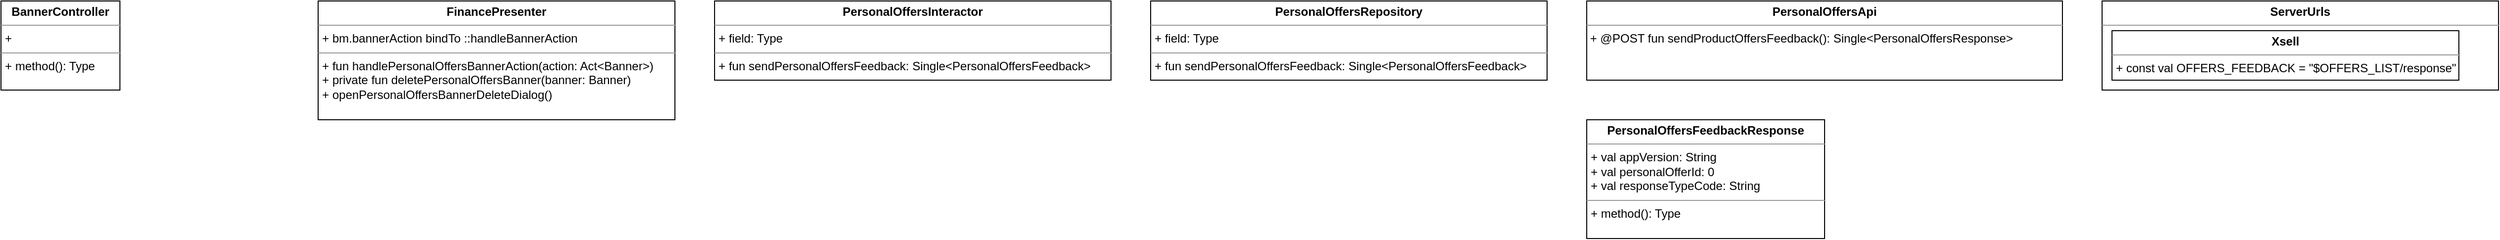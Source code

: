 <mxfile version="15.7.0" type="github">
  <diagram id="CVC5UQzUwzrO2WIwb1ZE" name="Page-1">
    <mxGraphModel dx="3735" dy="643" grid="1" gridSize="10" guides="1" tooltips="1" connect="1" arrows="1" fold="1" page="1" pageScale="1" pageWidth="850" pageHeight="1100" math="0" shadow="0">
      <root>
        <mxCell id="0" />
        <mxCell id="1" parent="0" />
        <mxCell id="-hRkrZRnp3cmWlsL1y4h-1" value="&lt;p style=&quot;margin: 0px ; margin-top: 4px ; text-align: center&quot;&gt;&lt;b&gt;BannerController&lt;/b&gt;&lt;/p&gt;&lt;hr size=&quot;1&quot;&gt;&lt;p style=&quot;margin: 0px ; margin-left: 4px&quot;&gt;+ &lt;br&gt;&lt;/p&gt;&lt;hr size=&quot;1&quot;&gt;&lt;p style=&quot;margin: 0px ; margin-left: 4px&quot;&gt;+ method(): Type&lt;/p&gt;" style="verticalAlign=top;align=left;overflow=fill;fontSize=12;fontFamily=Helvetica;html=1;" vertex="1" parent="1">
          <mxGeometry x="-1720" y="360" width="120" height="90" as="geometry" />
        </mxCell>
        <mxCell id="-hRkrZRnp3cmWlsL1y4h-2" value="&lt;p style=&quot;margin: 0px ; margin-top: 4px ; text-align: center&quot;&gt;&lt;b&gt;ServerUrls&lt;/b&gt;&lt;/p&gt;&lt;hr size=&quot;1&quot;&gt;&lt;p style=&quot;margin: 0px ; margin-left: 4px&quot;&gt;&lt;br&gt;&lt;/p&gt;" style="verticalAlign=top;align=left;overflow=fill;fontSize=12;fontFamily=Helvetica;html=1;" vertex="1" parent="1">
          <mxGeometry x="400" y="360" width="400" height="90" as="geometry" />
        </mxCell>
        <mxCell id="-hRkrZRnp3cmWlsL1y4h-3" value="&lt;p style=&quot;margin: 0px ; margin-top: 4px ; text-align: center&quot;&gt;&lt;b&gt;Xsell&lt;/b&gt;&lt;/p&gt;&lt;hr size=&quot;1&quot;&gt;&lt;p style=&quot;margin: 0px ; margin-left: 4px&quot;&gt;+ const val OFFERS_FEEDBACK = &quot;$OFFERS_LIST/response&quot;&lt;br&gt;&lt;/p&gt;&lt;hr size=&quot;1&quot;&gt;" style="verticalAlign=top;align=left;overflow=fill;fontSize=12;fontFamily=Helvetica;html=1;" vertex="1" parent="1">
          <mxGeometry x="410" y="390" width="350" height="50" as="geometry" />
        </mxCell>
        <mxCell id="-hRkrZRnp3cmWlsL1y4h-4" value="&lt;p style=&quot;margin: 0px ; margin-top: 4px ; text-align: center&quot;&gt;&lt;b&gt;PersonalOffersApi&lt;/b&gt;&lt;/p&gt;&lt;hr size=&quot;1&quot;&gt;&amp;nbsp;+ @POST fun sendProductOffersFeedback(): Single&amp;lt;PersonalOffersResponse&amp;gt;" style="verticalAlign=top;align=left;overflow=fill;fontSize=12;fontFamily=Helvetica;html=1;" vertex="1" parent="1">
          <mxGeometry x="-120" y="360" width="480" height="80" as="geometry" />
        </mxCell>
        <mxCell id="-hRkrZRnp3cmWlsL1y4h-5" value="&lt;p style=&quot;margin: 0px ; margin-top: 4px ; text-align: center&quot;&gt;&lt;b&gt;PersonalOffersFeedbackResponse&lt;/b&gt;&lt;/p&gt;&lt;hr size=&quot;1&quot;&gt;&lt;p style=&quot;margin: 0px ; margin-left: 4px&quot;&gt;+ val appVersion: String&lt;/p&gt;&lt;p style=&quot;margin: 0px ; margin-left: 4px&quot;&gt;+ val personalOfferId: 0&lt;/p&gt;&lt;p style=&quot;margin: 0px ; margin-left: 4px&quot;&gt;+ val responseTypeCode: String&lt;br&gt;&lt;/p&gt;&lt;hr size=&quot;1&quot;&gt;&lt;p style=&quot;margin: 0px ; margin-left: 4px&quot;&gt;+ method(): Type&lt;/p&gt;" style="verticalAlign=top;align=left;overflow=fill;fontSize=12;fontFamily=Helvetica;html=1;" vertex="1" parent="1">
          <mxGeometry x="-120" y="480" width="240" height="120" as="geometry" />
        </mxCell>
        <mxCell id="-hRkrZRnp3cmWlsL1y4h-6" value="&lt;p style=&quot;margin: 0px ; margin-top: 4px ; text-align: center&quot;&gt;&lt;b&gt;PersonalOffersRepository&lt;/b&gt;&lt;/p&gt;&lt;hr size=&quot;1&quot;&gt;&lt;p style=&quot;margin: 0px ; margin-left: 4px&quot;&gt;+ field: Type&lt;/p&gt;&lt;hr size=&quot;1&quot;&gt;&lt;p style=&quot;margin: 0px ; margin-left: 4px&quot;&gt;+ fun sendPersonalOffersFeedback: Single&amp;lt;PersonalOffersFeedback&amp;gt;&lt;br&gt;&lt;/p&gt;" style="verticalAlign=top;align=left;overflow=fill;fontSize=12;fontFamily=Helvetica;html=1;" vertex="1" parent="1">
          <mxGeometry x="-560" y="360" width="400" height="80" as="geometry" />
        </mxCell>
        <mxCell id="-hRkrZRnp3cmWlsL1y4h-7" value="&lt;p style=&quot;margin: 0px ; margin-top: 4px ; text-align: center&quot;&gt;&lt;b&gt;PersonalOffersInteractor&lt;/b&gt;&lt;/p&gt;&lt;hr size=&quot;1&quot;&gt;&lt;p style=&quot;margin: 0px ; margin-left: 4px&quot;&gt;+ field: Type&lt;/p&gt;&lt;hr size=&quot;1&quot;&gt;&lt;p style=&quot;margin: 0px ; margin-left: 4px&quot;&gt;+ fun sendPersonalOffersFeedback: Single&amp;lt;PersonalOffersFeedback&amp;gt;&lt;br&gt;&lt;/p&gt;" style="verticalAlign=top;align=left;overflow=fill;fontSize=12;fontFamily=Helvetica;html=1;" vertex="1" parent="1">
          <mxGeometry x="-1000" y="360" width="400" height="80" as="geometry" />
        </mxCell>
        <mxCell id="-hRkrZRnp3cmWlsL1y4h-8" value="&lt;p style=&quot;margin: 0px ; margin-top: 4px ; text-align: center&quot;&gt;&lt;b&gt;FinancePresenter&lt;/b&gt;&lt;/p&gt;&lt;hr size=&quot;1&quot;&gt;&lt;p style=&quot;margin: 0px ; margin-left: 4px&quot;&gt;+ bm.bannerAction bindTo ::handleBannerAction&lt;br&gt;&lt;/p&gt;&lt;hr size=&quot;1&quot;&gt;&lt;p style=&quot;margin: 0px ; margin-left: 4px&quot;&gt;+ fun handlePersonalOffersBannerAction(action: Act&amp;lt;Banner&amp;gt;)&lt;/p&gt;&lt;p style=&quot;margin: 0px ; margin-left: 4px&quot;&gt;+ private fun deletePersonalOffersBanner(banner: Banner)&lt;/p&gt;&lt;p style=&quot;margin: 0px ; margin-left: 4px&quot;&gt;+ openPersonalOffersBannerDeleteDialog()&lt;br&gt;&lt;/p&gt;&lt;div&gt;&lt;br&gt;&lt;/div&gt;&lt;div&gt;&lt;br&gt;&lt;/div&gt;" style="verticalAlign=top;align=left;overflow=fill;fontSize=12;fontFamily=Helvetica;html=1;" vertex="1" parent="1">
          <mxGeometry x="-1400" y="360" width="360" height="120" as="geometry" />
        </mxCell>
      </root>
    </mxGraphModel>
  </diagram>
</mxfile>
